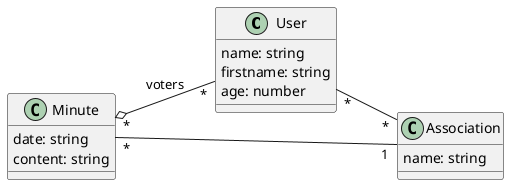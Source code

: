 @startuml diagram_classes
left to right direction
class User {
    name: string
    firstname: string
    age: number
}
class Association {
    name: string
}
class Minute {
    date: string
    content: string
}
Minute "*" -- "1" Association
Minute "*" o-- "*" User: voters
User "*" -- "*" Association
@enduml
